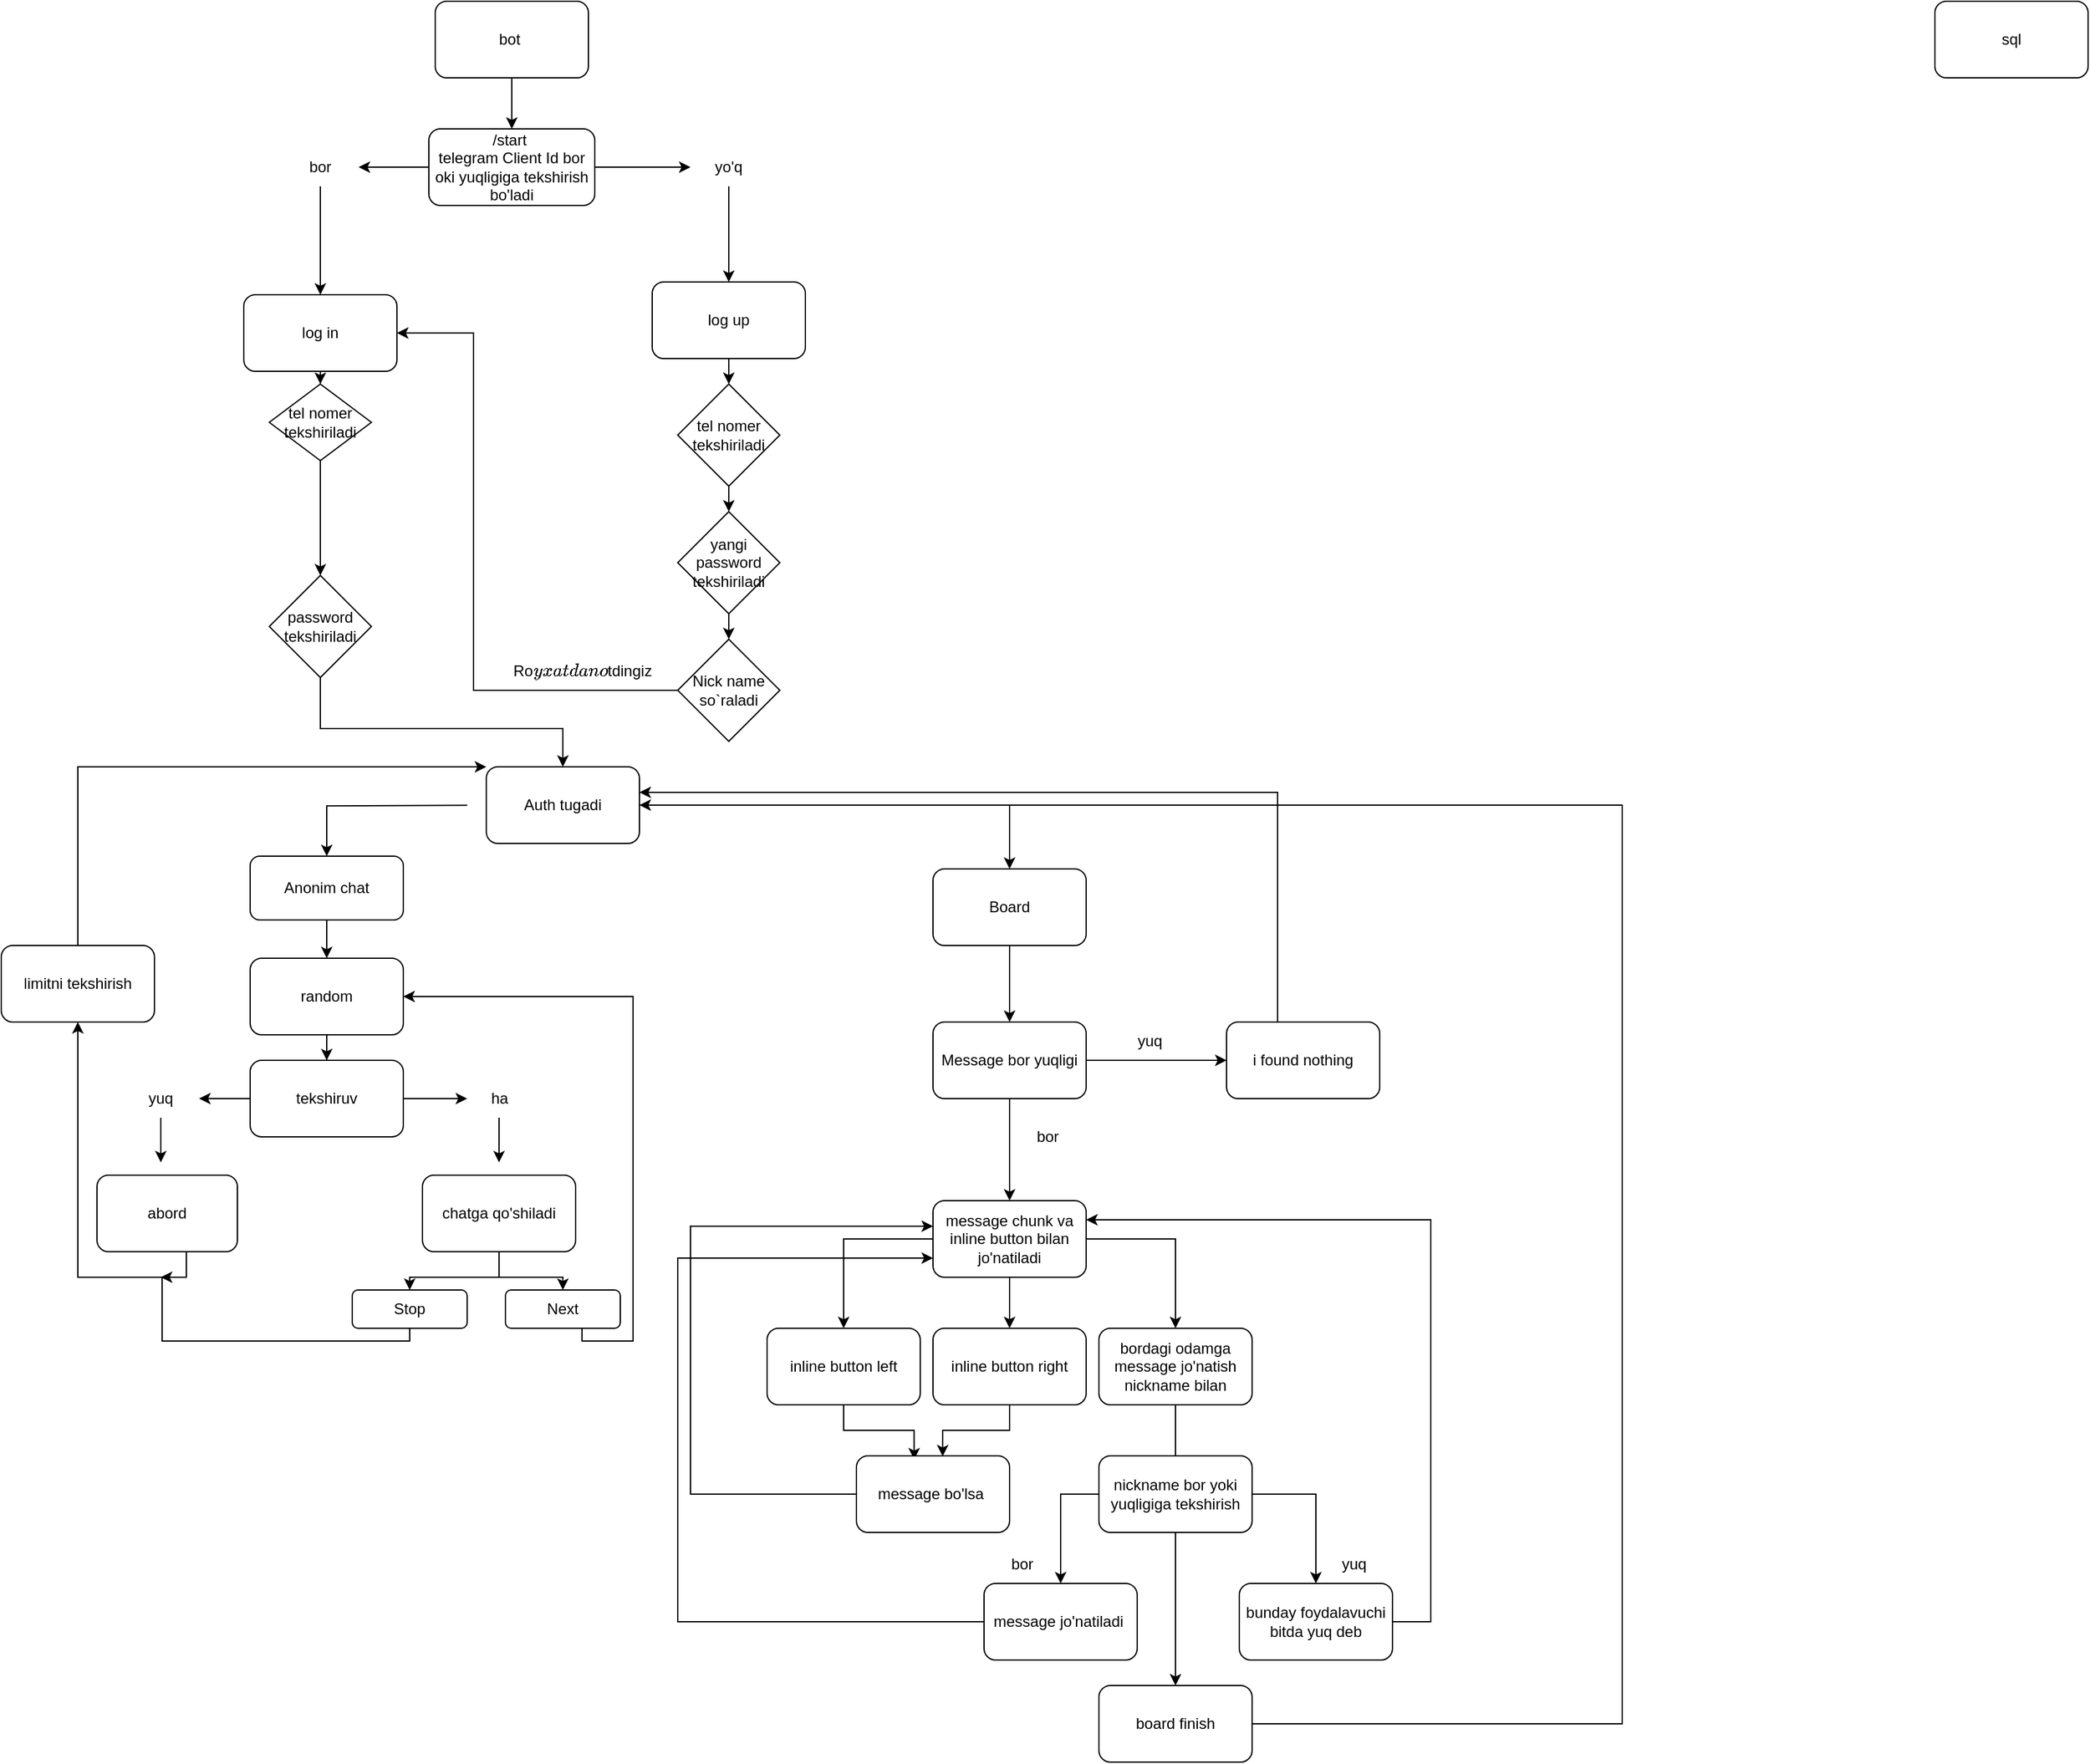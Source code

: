 <mxfile version="21.6.6" type="github">
  <diagram name="Page-1" id="a7ROzyHzYKd3ywvWXIeL">
    <mxGraphModel dx="2250" dy="723" grid="1" gridSize="10" guides="1" tooltips="1" connect="1" arrows="1" fold="1" page="1" pageScale="1" pageWidth="850" pageHeight="1100" math="0" shadow="0">
      <root>
        <mxCell id="0" />
        <mxCell id="1" parent="0" />
        <mxCell id="EHzmN62iSuhZdKjuO5KR-15" style="edgeStyle=orthogonalEdgeStyle;rounded=0;orthogonalLoop=1;jettySize=auto;html=1;" parent="1" source="EHzmN62iSuhZdKjuO5KR-7" target="EHzmN62iSuhZdKjuO5KR-9" edge="1">
          <mxGeometry relative="1" as="geometry" />
        </mxCell>
        <mxCell id="EHzmN62iSuhZdKjuO5KR-7" value="bot&amp;nbsp;" style="rounded=1;whiteSpace=wrap;html=1;" parent="1" vertex="1">
          <mxGeometry x="-505" y="10" width="120" height="60" as="geometry" />
        </mxCell>
        <mxCell id="EHzmN62iSuhZdKjuO5KR-8" value="sql" style="rounded=1;whiteSpace=wrap;html=1;" parent="1" vertex="1">
          <mxGeometry x="670" y="10" width="120" height="60" as="geometry" />
        </mxCell>
        <mxCell id="EHzmN62iSuhZdKjuO5KR-77" style="edgeStyle=orthogonalEdgeStyle;rounded=0;orthogonalLoop=1;jettySize=auto;html=1;" parent="1" source="EHzmN62iSuhZdKjuO5KR-9" target="EHzmN62iSuhZdKjuO5KR-20" edge="1">
          <mxGeometry relative="1" as="geometry" />
        </mxCell>
        <mxCell id="EHzmN62iSuhZdKjuO5KR-79" style="edgeStyle=orthogonalEdgeStyle;rounded=0;orthogonalLoop=1;jettySize=auto;html=1;entryX=1;entryY=0.5;entryDx=0;entryDy=0;" parent="1" source="EHzmN62iSuhZdKjuO5KR-9" target="EHzmN62iSuhZdKjuO5KR-19" edge="1">
          <mxGeometry relative="1" as="geometry" />
        </mxCell>
        <mxCell id="EHzmN62iSuhZdKjuO5KR-9" value="/start&amp;nbsp;&lt;br&gt;telegram Client Id bor oki yuqligiga tekshirish bo&#39;ladi" style="rounded=1;whiteSpace=wrap;html=1;" parent="1" vertex="1">
          <mxGeometry x="-510" y="110" width="130" height="60" as="geometry" />
        </mxCell>
        <mxCell id="5vbmP-tOMdUm5ColnDd8-9" style="edgeStyle=orthogonalEdgeStyle;rounded=0;orthogonalLoop=1;jettySize=auto;html=1;exitX=0.5;exitY=1;exitDx=0;exitDy=0;entryX=0.5;entryY=0;entryDx=0;entryDy=0;" edge="1" parent="1" source="EHzmN62iSuhZdKjuO5KR-10" target="5vbmP-tOMdUm5ColnDd8-7">
          <mxGeometry relative="1" as="geometry" />
        </mxCell>
        <mxCell id="EHzmN62iSuhZdKjuO5KR-10" value="log up" style="rounded=1;whiteSpace=wrap;html=1;" parent="1" vertex="1">
          <mxGeometry x="-335" y="230" width="120" height="60" as="geometry" />
        </mxCell>
        <mxCell id="5vbmP-tOMdUm5ColnDd8-2" style="edgeStyle=orthogonalEdgeStyle;rounded=0;orthogonalLoop=1;jettySize=auto;html=1;exitX=0.5;exitY=1;exitDx=0;exitDy=0;entryX=0.5;entryY=0;entryDx=0;entryDy=0;" edge="1" parent="1" source="EHzmN62iSuhZdKjuO5KR-12" target="5vbmP-tOMdUm5ColnDd8-1">
          <mxGeometry relative="1" as="geometry" />
        </mxCell>
        <mxCell id="EHzmN62iSuhZdKjuO5KR-12" value="log in" style="rounded=1;whiteSpace=wrap;html=1;" parent="1" vertex="1">
          <mxGeometry x="-655" y="240" width="120" height="60" as="geometry" />
        </mxCell>
        <mxCell id="EHzmN62iSuhZdKjuO5KR-80" style="edgeStyle=orthogonalEdgeStyle;rounded=0;orthogonalLoop=1;jettySize=auto;html=1;" parent="1" source="EHzmN62iSuhZdKjuO5KR-19" target="EHzmN62iSuhZdKjuO5KR-12" edge="1">
          <mxGeometry relative="1" as="geometry" />
        </mxCell>
        <mxCell id="EHzmN62iSuhZdKjuO5KR-19" value="bor" style="text;html=1;strokeColor=none;fillColor=none;align=center;verticalAlign=middle;whiteSpace=wrap;rounded=0;" parent="1" vertex="1">
          <mxGeometry x="-625" y="125" width="60" height="30" as="geometry" />
        </mxCell>
        <mxCell id="EHzmN62iSuhZdKjuO5KR-78" style="edgeStyle=orthogonalEdgeStyle;rounded=0;orthogonalLoop=1;jettySize=auto;html=1;entryX=0.5;entryY=0;entryDx=0;entryDy=0;" parent="1" source="EHzmN62iSuhZdKjuO5KR-20" target="EHzmN62iSuhZdKjuO5KR-10" edge="1">
          <mxGeometry relative="1" as="geometry" />
        </mxCell>
        <mxCell id="EHzmN62iSuhZdKjuO5KR-20" value="yo&#39;q" style="text;html=1;strokeColor=none;fillColor=none;align=center;verticalAlign=middle;whiteSpace=wrap;rounded=0;" parent="1" vertex="1">
          <mxGeometry x="-305" y="125" width="60" height="30" as="geometry" />
        </mxCell>
        <mxCell id="5vbmP-tOMdUm5ColnDd8-4" style="edgeStyle=orthogonalEdgeStyle;rounded=0;orthogonalLoop=1;jettySize=auto;html=1;exitX=0.5;exitY=1;exitDx=0;exitDy=0;entryX=0.5;entryY=0;entryDx=0;entryDy=0;" edge="1" parent="1" source="5vbmP-tOMdUm5ColnDd8-1" target="5vbmP-tOMdUm5ColnDd8-3">
          <mxGeometry relative="1" as="geometry" />
        </mxCell>
        <mxCell id="5vbmP-tOMdUm5ColnDd8-1" value="tel nomer tekshiriladi" style="rhombus;whiteSpace=wrap;html=1;" vertex="1" parent="1">
          <mxGeometry x="-635" y="310" width="80" height="60" as="geometry" />
        </mxCell>
        <mxCell id="5vbmP-tOMdUm5ColnDd8-6" style="edgeStyle=orthogonalEdgeStyle;rounded=0;orthogonalLoop=1;jettySize=auto;html=1;exitX=0.5;exitY=1;exitDx=0;exitDy=0;" edge="1" parent="1" source="5vbmP-tOMdUm5ColnDd8-3" target="5vbmP-tOMdUm5ColnDd8-5">
          <mxGeometry relative="1" as="geometry">
            <Array as="points">
              <mxPoint x="-595" y="580" />
              <mxPoint x="-405" y="580" />
            </Array>
          </mxGeometry>
        </mxCell>
        <mxCell id="5vbmP-tOMdUm5ColnDd8-3" value="password tekshiriladi" style="rhombus;whiteSpace=wrap;html=1;" vertex="1" parent="1">
          <mxGeometry x="-635" y="460" width="80" height="80" as="geometry" />
        </mxCell>
        <mxCell id="5vbmP-tOMdUm5ColnDd8-64" style="edgeStyle=orthogonalEdgeStyle;rounded=0;orthogonalLoop=1;jettySize=auto;html=1;entryX=0.5;entryY=0;entryDx=0;entryDy=0;" edge="1" parent="1" target="5vbmP-tOMdUm5ColnDd8-20">
          <mxGeometry relative="1" as="geometry">
            <mxPoint x="-480" y="640.067" as="sourcePoint" />
          </mxGeometry>
        </mxCell>
        <mxCell id="5vbmP-tOMdUm5ColnDd8-88" style="edgeStyle=orthogonalEdgeStyle;rounded=0;orthogonalLoop=1;jettySize=auto;html=1;entryX=0.5;entryY=0;entryDx=0;entryDy=0;" edge="1" parent="1" source="5vbmP-tOMdUm5ColnDd8-5" target="5vbmP-tOMdUm5ColnDd8-21">
          <mxGeometry relative="1" as="geometry" />
        </mxCell>
        <mxCell id="5vbmP-tOMdUm5ColnDd8-5" value="Auth tugadi" style="rounded=1;whiteSpace=wrap;html=1;" vertex="1" parent="1">
          <mxGeometry x="-465" y="610" width="120" height="60" as="geometry" />
        </mxCell>
        <mxCell id="5vbmP-tOMdUm5ColnDd8-12" style="edgeStyle=orthogonalEdgeStyle;rounded=0;orthogonalLoop=1;jettySize=auto;html=1;exitX=0.5;exitY=1;exitDx=0;exitDy=0;entryX=0.5;entryY=0;entryDx=0;entryDy=0;" edge="1" parent="1" source="5vbmP-tOMdUm5ColnDd8-7" target="5vbmP-tOMdUm5ColnDd8-8">
          <mxGeometry relative="1" as="geometry" />
        </mxCell>
        <mxCell id="5vbmP-tOMdUm5ColnDd8-7" value="tel nomer tekshiriladi" style="rhombus;whiteSpace=wrap;html=1;" vertex="1" parent="1">
          <mxGeometry x="-315" y="310" width="80" height="80" as="geometry" />
        </mxCell>
        <mxCell id="5vbmP-tOMdUm5ColnDd8-13" style="edgeStyle=orthogonalEdgeStyle;rounded=0;orthogonalLoop=1;jettySize=auto;html=1;exitX=0;exitY=0.5;exitDx=0;exitDy=0;entryX=1;entryY=0.5;entryDx=0;entryDy=0;" edge="1" parent="1" source="5vbmP-tOMdUm5ColnDd8-23" target="EHzmN62iSuhZdKjuO5KR-12">
          <mxGeometry relative="1" as="geometry">
            <Array as="points">
              <mxPoint x="-475" y="550" />
              <mxPoint x="-475" y="270" />
            </Array>
          </mxGeometry>
        </mxCell>
        <mxCell id="5vbmP-tOMdUm5ColnDd8-24" style="edgeStyle=orthogonalEdgeStyle;rounded=0;orthogonalLoop=1;jettySize=auto;html=1;exitX=0.5;exitY=1;exitDx=0;exitDy=0;entryX=0.5;entryY=0;entryDx=0;entryDy=0;" edge="1" parent="1" source="5vbmP-tOMdUm5ColnDd8-8" target="5vbmP-tOMdUm5ColnDd8-23">
          <mxGeometry relative="1" as="geometry" />
        </mxCell>
        <mxCell id="5vbmP-tOMdUm5ColnDd8-8" value="yangi password tekshiriladi" style="rhombus;whiteSpace=wrap;html=1;" vertex="1" parent="1">
          <mxGeometry x="-315" y="410" width="80" height="80" as="geometry" />
        </mxCell>
        <mxCell id="5vbmP-tOMdUm5ColnDd8-15" value="Ro`yxatdan o`tdingiz" style="text;html=1;align=center;verticalAlign=middle;resizable=0;points=[];autosize=1;strokeColor=none;fillColor=none;" vertex="1" parent="1">
          <mxGeometry x="-455" y="520" width="130" height="30" as="geometry" />
        </mxCell>
        <mxCell id="5vbmP-tOMdUm5ColnDd8-37" style="edgeStyle=orthogonalEdgeStyle;rounded=0;orthogonalLoop=1;jettySize=auto;html=1;entryX=0.5;entryY=0;entryDx=0;entryDy=0;" edge="1" parent="1" source="5vbmP-tOMdUm5ColnDd8-20" target="5vbmP-tOMdUm5ColnDd8-27">
          <mxGeometry relative="1" as="geometry" />
        </mxCell>
        <mxCell id="5vbmP-tOMdUm5ColnDd8-20" value="Anonim chat" style="rounded=1;whiteSpace=wrap;html=1;" vertex="1" parent="1">
          <mxGeometry x="-650" y="680" width="120" height="50" as="geometry" />
        </mxCell>
        <mxCell id="5vbmP-tOMdUm5ColnDd8-52" value="" style="edgeStyle=orthogonalEdgeStyle;rounded=0;orthogonalLoop=1;jettySize=auto;html=1;" edge="1" parent="1" source="5vbmP-tOMdUm5ColnDd8-21" target="5vbmP-tOMdUm5ColnDd8-51">
          <mxGeometry relative="1" as="geometry" />
        </mxCell>
        <mxCell id="5vbmP-tOMdUm5ColnDd8-21" value="Board" style="rounded=1;whiteSpace=wrap;html=1;" vertex="1" parent="1">
          <mxGeometry x="-115" y="690" width="120" height="60" as="geometry" />
        </mxCell>
        <mxCell id="5vbmP-tOMdUm5ColnDd8-23" value="Nick name so`raladi" style="rhombus;whiteSpace=wrap;html=1;" vertex="1" parent="1">
          <mxGeometry x="-315" y="510" width="80" height="80" as="geometry" />
        </mxCell>
        <mxCell id="5vbmP-tOMdUm5ColnDd8-38" style="edgeStyle=orthogonalEdgeStyle;rounded=0;orthogonalLoop=1;jettySize=auto;html=1;entryX=0.5;entryY=0;entryDx=0;entryDy=0;" edge="1" parent="1" source="5vbmP-tOMdUm5ColnDd8-27" target="5vbmP-tOMdUm5ColnDd8-28">
          <mxGeometry relative="1" as="geometry" />
        </mxCell>
        <mxCell id="5vbmP-tOMdUm5ColnDd8-27" value="random" style="rounded=1;whiteSpace=wrap;html=1;" vertex="1" parent="1">
          <mxGeometry x="-650" y="760" width="120" height="60" as="geometry" />
        </mxCell>
        <mxCell id="5vbmP-tOMdUm5ColnDd8-33" style="edgeStyle=orthogonalEdgeStyle;rounded=0;orthogonalLoop=1;jettySize=auto;html=1;" edge="1" parent="1" source="5vbmP-tOMdUm5ColnDd8-28" target="5vbmP-tOMdUm5ColnDd8-31">
          <mxGeometry relative="1" as="geometry" />
        </mxCell>
        <mxCell id="5vbmP-tOMdUm5ColnDd8-41" style="edgeStyle=orthogonalEdgeStyle;rounded=0;orthogonalLoop=1;jettySize=auto;html=1;exitX=1;exitY=0.5;exitDx=0;exitDy=0;entryX=-0.125;entryY=0.5;entryDx=0;entryDy=0;entryPerimeter=0;" edge="1" parent="1" source="5vbmP-tOMdUm5ColnDd8-28" target="5vbmP-tOMdUm5ColnDd8-39">
          <mxGeometry relative="1" as="geometry" />
        </mxCell>
        <mxCell id="5vbmP-tOMdUm5ColnDd8-28" value="tekshiruv" style="rounded=1;whiteSpace=wrap;html=1;" vertex="1" parent="1">
          <mxGeometry x="-650" y="840" width="120" height="60" as="geometry" />
        </mxCell>
        <mxCell id="5vbmP-tOMdUm5ColnDd8-44" value="" style="edgeStyle=orthogonalEdgeStyle;rounded=0;orthogonalLoop=1;jettySize=auto;html=1;" edge="1" parent="1" source="5vbmP-tOMdUm5ColnDd8-29" target="5vbmP-tOMdUm5ColnDd8-43">
          <mxGeometry relative="1" as="geometry" />
        </mxCell>
        <mxCell id="5vbmP-tOMdUm5ColnDd8-47" style="edgeStyle=orthogonalEdgeStyle;rounded=0;orthogonalLoop=1;jettySize=auto;html=1;entryX=0.5;entryY=0;entryDx=0;entryDy=0;" edge="1" parent="1" source="5vbmP-tOMdUm5ColnDd8-29" target="5vbmP-tOMdUm5ColnDd8-45">
          <mxGeometry relative="1" as="geometry" />
        </mxCell>
        <mxCell id="5vbmP-tOMdUm5ColnDd8-29" value="chatga qo&#39;shiladi" style="rounded=1;whiteSpace=wrap;html=1;" vertex="1" parent="1">
          <mxGeometry x="-515" y="930" width="120" height="60" as="geometry" />
        </mxCell>
        <mxCell id="5vbmP-tOMdUm5ColnDd8-55" style="edgeStyle=orthogonalEdgeStyle;rounded=0;orthogonalLoop=1;jettySize=auto;html=1;" edge="1" parent="1" source="5vbmP-tOMdUm5ColnDd8-30" target="5vbmP-tOMdUm5ColnDd8-53">
          <mxGeometry relative="1" as="geometry">
            <Array as="points">
              <mxPoint x="-700" y="1010" />
              <mxPoint x="-785" y="1010" />
            </Array>
          </mxGeometry>
        </mxCell>
        <mxCell id="5vbmP-tOMdUm5ColnDd8-30" value="abord" style="rounded=1;whiteSpace=wrap;html=1;" vertex="1" parent="1">
          <mxGeometry x="-770" y="930" width="110" height="60" as="geometry" />
        </mxCell>
        <mxCell id="5vbmP-tOMdUm5ColnDd8-34" style="edgeStyle=orthogonalEdgeStyle;rounded=0;orthogonalLoop=1;jettySize=auto;html=1;" edge="1" parent="1" source="5vbmP-tOMdUm5ColnDd8-31">
          <mxGeometry relative="1" as="geometry">
            <mxPoint x="-720" y="920" as="targetPoint" />
          </mxGeometry>
        </mxCell>
        <mxCell id="5vbmP-tOMdUm5ColnDd8-31" value="yuq" style="text;html=1;strokeColor=none;fillColor=none;align=center;verticalAlign=middle;whiteSpace=wrap;rounded=0;" vertex="1" parent="1">
          <mxGeometry x="-750" y="855" width="60" height="30" as="geometry" />
        </mxCell>
        <mxCell id="5vbmP-tOMdUm5ColnDd8-42" style="edgeStyle=orthogonalEdgeStyle;rounded=0;orthogonalLoop=1;jettySize=auto;html=1;" edge="1" parent="1" source="5vbmP-tOMdUm5ColnDd8-39">
          <mxGeometry relative="1" as="geometry">
            <mxPoint x="-455" y="920" as="targetPoint" />
          </mxGeometry>
        </mxCell>
        <mxCell id="5vbmP-tOMdUm5ColnDd8-39" value="ha" style="text;html=1;align=center;verticalAlign=middle;resizable=0;points=[];autosize=1;strokeColor=none;fillColor=none;" vertex="1" parent="1">
          <mxGeometry x="-475" y="855" width="40" height="30" as="geometry" />
        </mxCell>
        <mxCell id="5vbmP-tOMdUm5ColnDd8-50" style="edgeStyle=orthogonalEdgeStyle;rounded=0;orthogonalLoop=1;jettySize=auto;html=1;entryX=1;entryY=0.5;entryDx=0;entryDy=0;" edge="1" parent="1" source="5vbmP-tOMdUm5ColnDd8-43" target="5vbmP-tOMdUm5ColnDd8-27">
          <mxGeometry relative="1" as="geometry">
            <mxPoint x="-295" y="950" as="targetPoint" />
            <Array as="points">
              <mxPoint x="-390" y="1060" />
              <mxPoint x="-350" y="1060" />
              <mxPoint x="-350" y="790" />
            </Array>
          </mxGeometry>
        </mxCell>
        <mxCell id="5vbmP-tOMdUm5ColnDd8-43" value="Next" style="rounded=1;whiteSpace=wrap;html=1;" vertex="1" parent="1">
          <mxGeometry x="-450" y="1020" width="90" height="30" as="geometry" />
        </mxCell>
        <mxCell id="5vbmP-tOMdUm5ColnDd8-48" style="edgeStyle=orthogonalEdgeStyle;rounded=0;orthogonalLoop=1;jettySize=auto;html=1;" edge="1" parent="1" source="5vbmP-tOMdUm5ColnDd8-45">
          <mxGeometry relative="1" as="geometry">
            <mxPoint x="-720" y="1010" as="targetPoint" />
            <Array as="points">
              <mxPoint x="-525" y="1060" />
              <mxPoint x="-719" y="1060" />
            </Array>
          </mxGeometry>
        </mxCell>
        <mxCell id="5vbmP-tOMdUm5ColnDd8-45" value="Stop" style="rounded=1;whiteSpace=wrap;html=1;" vertex="1" parent="1">
          <mxGeometry x="-570" y="1020" width="90" height="30" as="geometry" />
        </mxCell>
        <mxCell id="5vbmP-tOMdUm5ColnDd8-59" style="edgeStyle=orthogonalEdgeStyle;rounded=0;orthogonalLoop=1;jettySize=auto;html=1;entryX=0.5;entryY=0;entryDx=0;entryDy=0;" edge="1" parent="1" source="5vbmP-tOMdUm5ColnDd8-51" target="5vbmP-tOMdUm5ColnDd8-57">
          <mxGeometry relative="1" as="geometry" />
        </mxCell>
        <mxCell id="5vbmP-tOMdUm5ColnDd8-60" style="edgeStyle=orthogonalEdgeStyle;rounded=0;orthogonalLoop=1;jettySize=auto;html=1;" edge="1" parent="1" source="5vbmP-tOMdUm5ColnDd8-51" target="5vbmP-tOMdUm5ColnDd8-58">
          <mxGeometry relative="1" as="geometry" />
        </mxCell>
        <mxCell id="5vbmP-tOMdUm5ColnDd8-51" value="Message bor yuqligi" style="rounded=1;whiteSpace=wrap;html=1;" vertex="1" parent="1">
          <mxGeometry x="-115" y="810" width="120" height="60" as="geometry" />
        </mxCell>
        <mxCell id="5vbmP-tOMdUm5ColnDd8-56" style="edgeStyle=orthogonalEdgeStyle;rounded=0;orthogonalLoop=1;jettySize=auto;html=1;" edge="1" parent="1" source="5vbmP-tOMdUm5ColnDd8-53" target="5vbmP-tOMdUm5ColnDd8-5">
          <mxGeometry relative="1" as="geometry">
            <Array as="points">
              <mxPoint x="-785" y="610" />
            </Array>
          </mxGeometry>
        </mxCell>
        <mxCell id="5vbmP-tOMdUm5ColnDd8-53" value="limitni tekshirish" style="rounded=1;whiteSpace=wrap;html=1;" vertex="1" parent="1">
          <mxGeometry x="-845" y="750" width="120" height="60" as="geometry" />
        </mxCell>
        <mxCell id="5vbmP-tOMdUm5ColnDd8-70" style="edgeStyle=orthogonalEdgeStyle;rounded=0;orthogonalLoop=1;jettySize=auto;html=1;entryX=0.5;entryY=0;entryDx=0;entryDy=0;" edge="1" parent="1" source="5vbmP-tOMdUm5ColnDd8-57" target="5vbmP-tOMdUm5ColnDd8-67">
          <mxGeometry relative="1" as="geometry" />
        </mxCell>
        <mxCell id="5vbmP-tOMdUm5ColnDd8-71" value="" style="edgeStyle=orthogonalEdgeStyle;rounded=0;orthogonalLoop=1;jettySize=auto;html=1;" edge="1" parent="1" source="5vbmP-tOMdUm5ColnDd8-57" target="5vbmP-tOMdUm5ColnDd8-69">
          <mxGeometry relative="1" as="geometry" />
        </mxCell>
        <mxCell id="5vbmP-tOMdUm5ColnDd8-72" style="edgeStyle=orthogonalEdgeStyle;rounded=0;orthogonalLoop=1;jettySize=auto;html=1;entryX=0.5;entryY=0;entryDx=0;entryDy=0;" edge="1" parent="1" source="5vbmP-tOMdUm5ColnDd8-57" target="5vbmP-tOMdUm5ColnDd8-68">
          <mxGeometry relative="1" as="geometry" />
        </mxCell>
        <mxCell id="5vbmP-tOMdUm5ColnDd8-57" value="message chunk va inline button bilan jo&#39;natiladi" style="rounded=1;whiteSpace=wrap;html=1;" vertex="1" parent="1">
          <mxGeometry x="-115" y="950" width="120" height="60" as="geometry" />
        </mxCell>
        <mxCell id="5vbmP-tOMdUm5ColnDd8-62" style="edgeStyle=orthogonalEdgeStyle;rounded=0;orthogonalLoop=1;jettySize=auto;html=1;" edge="1" parent="1" source="5vbmP-tOMdUm5ColnDd8-58" target="5vbmP-tOMdUm5ColnDd8-5">
          <mxGeometry relative="1" as="geometry">
            <Array as="points">
              <mxPoint x="155" y="630" />
            </Array>
          </mxGeometry>
        </mxCell>
        <mxCell id="5vbmP-tOMdUm5ColnDd8-58" value="i found nothing" style="rounded=1;whiteSpace=wrap;html=1;" vertex="1" parent="1">
          <mxGeometry x="115" y="810" width="120" height="60" as="geometry" />
        </mxCell>
        <mxCell id="5vbmP-tOMdUm5ColnDd8-65" value="yuq" style="text;html=1;strokeColor=none;fillColor=none;align=center;verticalAlign=middle;whiteSpace=wrap;rounded=0;" vertex="1" parent="1">
          <mxGeometry x="25" y="810" width="60" height="30" as="geometry" />
        </mxCell>
        <mxCell id="5vbmP-tOMdUm5ColnDd8-66" value="bor" style="text;html=1;strokeColor=none;fillColor=none;align=center;verticalAlign=middle;whiteSpace=wrap;rounded=0;" vertex="1" parent="1">
          <mxGeometry x="-55" y="885" width="60" height="30" as="geometry" />
        </mxCell>
        <mxCell id="5vbmP-tOMdUm5ColnDd8-75" style="edgeStyle=orthogonalEdgeStyle;rounded=0;orthogonalLoop=1;jettySize=auto;html=1;entryX=0.377;entryY=0.047;entryDx=0;entryDy=0;entryPerimeter=0;" edge="1" parent="1" source="5vbmP-tOMdUm5ColnDd8-67" target="5vbmP-tOMdUm5ColnDd8-73">
          <mxGeometry relative="1" as="geometry" />
        </mxCell>
        <mxCell id="5vbmP-tOMdUm5ColnDd8-67" value="inline button left" style="rounded=1;whiteSpace=wrap;html=1;" vertex="1" parent="1">
          <mxGeometry x="-245" y="1050" width="120" height="60" as="geometry" />
        </mxCell>
        <mxCell id="5vbmP-tOMdUm5ColnDd8-81" style="edgeStyle=orthogonalEdgeStyle;rounded=0;orthogonalLoop=1;jettySize=auto;html=1;entryX=0.5;entryY=0;entryDx=0;entryDy=0;" edge="1" parent="1" source="5vbmP-tOMdUm5ColnDd8-68" target="5vbmP-tOMdUm5ColnDd8-79">
          <mxGeometry relative="1" as="geometry" />
        </mxCell>
        <mxCell id="5vbmP-tOMdUm5ColnDd8-82" style="edgeStyle=orthogonalEdgeStyle;rounded=0;orthogonalLoop=1;jettySize=auto;html=1;entryX=0.5;entryY=0;entryDx=0;entryDy=0;" edge="1" parent="1" source="5vbmP-tOMdUm5ColnDd8-68" target="5vbmP-tOMdUm5ColnDd8-80">
          <mxGeometry relative="1" as="geometry" />
        </mxCell>
        <mxCell id="5vbmP-tOMdUm5ColnDd8-68" value="bordagi odamga message jo&#39;natish&lt;br&gt;nickname bilan" style="rounded=1;whiteSpace=wrap;html=1;" vertex="1" parent="1">
          <mxGeometry x="15" y="1050" width="120" height="60" as="geometry" />
        </mxCell>
        <mxCell id="5vbmP-tOMdUm5ColnDd8-77" style="edgeStyle=orthogonalEdgeStyle;rounded=0;orthogonalLoop=1;jettySize=auto;html=1;entryX=0.563;entryY=0.007;entryDx=0;entryDy=0;entryPerimeter=0;" edge="1" parent="1" source="5vbmP-tOMdUm5ColnDd8-69" target="5vbmP-tOMdUm5ColnDd8-73">
          <mxGeometry relative="1" as="geometry" />
        </mxCell>
        <mxCell id="5vbmP-tOMdUm5ColnDd8-69" value="inline button right" style="rounded=1;whiteSpace=wrap;html=1;" vertex="1" parent="1">
          <mxGeometry x="-115" y="1050" width="120" height="60" as="geometry" />
        </mxCell>
        <mxCell id="5vbmP-tOMdUm5ColnDd8-78" style="edgeStyle=orthogonalEdgeStyle;rounded=0;orthogonalLoop=1;jettySize=auto;html=1;" edge="1" parent="1" source="5vbmP-tOMdUm5ColnDd8-73" target="5vbmP-tOMdUm5ColnDd8-57">
          <mxGeometry relative="1" as="geometry">
            <Array as="points">
              <mxPoint x="-305" y="1180" />
              <mxPoint x="-305" y="970" />
            </Array>
          </mxGeometry>
        </mxCell>
        <mxCell id="5vbmP-tOMdUm5ColnDd8-73" value="message bo&#39;lsa&amp;nbsp;" style="rounded=1;whiteSpace=wrap;html=1;" vertex="1" parent="1">
          <mxGeometry x="-175" y="1150" width="120" height="60" as="geometry" />
        </mxCell>
        <mxCell id="5vbmP-tOMdUm5ColnDd8-92" style="edgeStyle=orthogonalEdgeStyle;rounded=0;orthogonalLoop=1;jettySize=auto;html=1;entryX=0;entryY=0.75;entryDx=0;entryDy=0;" edge="1" parent="1" source="5vbmP-tOMdUm5ColnDd8-79" target="5vbmP-tOMdUm5ColnDd8-57">
          <mxGeometry relative="1" as="geometry">
            <Array as="points">
              <mxPoint x="-315" y="1280" />
              <mxPoint x="-315" y="995" />
            </Array>
          </mxGeometry>
        </mxCell>
        <mxCell id="5vbmP-tOMdUm5ColnDd8-79" value="message jo&#39;natiladi&amp;nbsp;" style="rounded=1;whiteSpace=wrap;html=1;" vertex="1" parent="1">
          <mxGeometry x="-75" y="1250" width="120" height="60" as="geometry" />
        </mxCell>
        <mxCell id="5vbmP-tOMdUm5ColnDd8-89" style="edgeStyle=orthogonalEdgeStyle;rounded=0;orthogonalLoop=1;jettySize=auto;html=1;entryX=1;entryY=0.25;entryDx=0;entryDy=0;" edge="1" parent="1" source="5vbmP-tOMdUm5ColnDd8-80" target="5vbmP-tOMdUm5ColnDd8-57">
          <mxGeometry relative="1" as="geometry">
            <Array as="points">
              <mxPoint x="275" y="1280" />
              <mxPoint x="275" y="965" />
            </Array>
          </mxGeometry>
        </mxCell>
        <mxCell id="5vbmP-tOMdUm5ColnDd8-80" value="bunday foydalavuchi bitda yuq deb&lt;br&gt;" style="rounded=1;whiteSpace=wrap;html=1;" vertex="1" parent="1">
          <mxGeometry x="125" y="1250" width="120" height="60" as="geometry" />
        </mxCell>
        <mxCell id="5vbmP-tOMdUm5ColnDd8-94" style="edgeStyle=orthogonalEdgeStyle;rounded=0;orthogonalLoop=1;jettySize=auto;html=1;entryX=0.5;entryY=0;entryDx=0;entryDy=0;" edge="1" parent="1" source="5vbmP-tOMdUm5ColnDd8-83" target="5vbmP-tOMdUm5ColnDd8-93">
          <mxGeometry relative="1" as="geometry" />
        </mxCell>
        <mxCell id="5vbmP-tOMdUm5ColnDd8-83" value="nickname bor yoki yuqligiga tekshirish" style="rounded=1;whiteSpace=wrap;html=1;" vertex="1" parent="1">
          <mxGeometry x="15" y="1150" width="120" height="60" as="geometry" />
        </mxCell>
        <mxCell id="5vbmP-tOMdUm5ColnDd8-85" value="bor" style="text;html=1;strokeColor=none;fillColor=none;align=center;verticalAlign=middle;whiteSpace=wrap;rounded=0;" vertex="1" parent="1">
          <mxGeometry x="-75" y="1220" width="60" height="30" as="geometry" />
        </mxCell>
        <mxCell id="5vbmP-tOMdUm5ColnDd8-86" value="yuq" style="text;html=1;strokeColor=none;fillColor=none;align=center;verticalAlign=middle;whiteSpace=wrap;rounded=0;" vertex="1" parent="1">
          <mxGeometry x="185" y="1220" width="60" height="30" as="geometry" />
        </mxCell>
        <mxCell id="5vbmP-tOMdUm5ColnDd8-95" style="edgeStyle=orthogonalEdgeStyle;rounded=0;orthogonalLoop=1;jettySize=auto;html=1;entryX=1;entryY=0.5;entryDx=0;entryDy=0;" edge="1" parent="1" source="5vbmP-tOMdUm5ColnDd8-93" target="5vbmP-tOMdUm5ColnDd8-5">
          <mxGeometry relative="1" as="geometry">
            <Array as="points">
              <mxPoint x="425" y="1360" />
              <mxPoint x="425" y="640" />
            </Array>
          </mxGeometry>
        </mxCell>
        <mxCell id="5vbmP-tOMdUm5ColnDd8-93" value="board finish" style="rounded=1;whiteSpace=wrap;html=1;" vertex="1" parent="1">
          <mxGeometry x="15" y="1330" width="120" height="60" as="geometry" />
        </mxCell>
      </root>
    </mxGraphModel>
  </diagram>
</mxfile>
